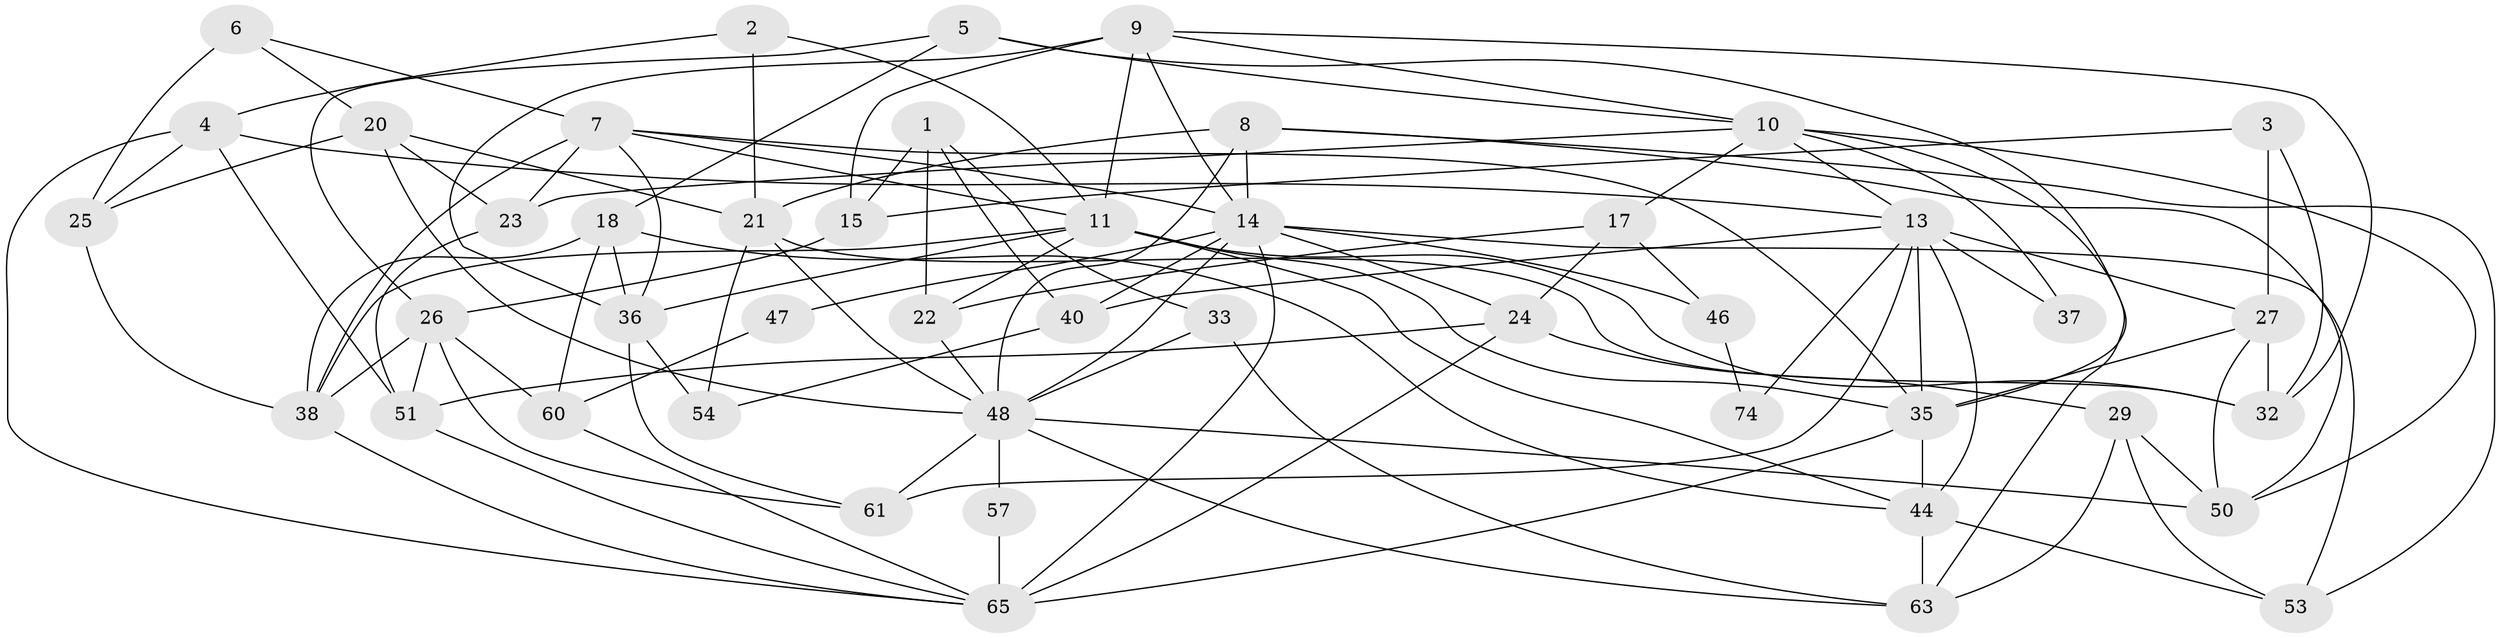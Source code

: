 // Generated by graph-tools (version 1.1) at 2025/24/03/03/25 07:24:03]
// undirected, 46 vertices, 114 edges
graph export_dot {
graph [start="1"]
  node [color=gray90,style=filled];
  1 [super="+75"];
  2;
  3;
  4 [super="+12"];
  5;
  6;
  7 [super="+56"];
  8 [super="+59"];
  9 [super="+67"];
  10 [super="+45"];
  11 [super="+19"];
  13 [super="+16"];
  14 [super="+28"];
  15 [super="+31"];
  17 [super="+52"];
  18 [super="+30"];
  20 [super="+42"];
  21 [super="+41"];
  22;
  23;
  24 [super="+62"];
  25 [super="+73"];
  26 [super="+58"];
  27 [super="+49"];
  29 [super="+39"];
  32 [super="+34"];
  33;
  35 [super="+43"];
  36 [super="+72"];
  37;
  38 [super="+70"];
  40 [super="+64"];
  44;
  46;
  47;
  48 [super="+55"];
  50;
  51 [super="+68"];
  53;
  54;
  57;
  60 [super="+69"];
  61;
  63 [super="+66"];
  65 [super="+71"];
  74;
  1 -- 33;
  1 -- 40;
  1 -- 22;
  1 -- 15 [weight=2];
  2 -- 11;
  2 -- 21;
  2 -- 4;
  3 -- 32;
  3 -- 15;
  3 -- 27;
  4 -- 25;
  4 -- 65;
  4 -- 51;
  4 -- 13;
  5 -- 35;
  5 -- 10;
  5 -- 18;
  5 -- 26;
  6 -- 20;
  6 -- 25 [weight=2];
  6 -- 7;
  7 -- 38 [weight=2];
  7 -- 23;
  7 -- 36;
  7 -- 11;
  7 -- 14;
  7 -- 35;
  8 -- 14;
  8 -- 48 [weight=2];
  8 -- 50;
  8 -- 21;
  8 -- 53;
  9 -- 10;
  9 -- 32;
  9 -- 36;
  9 -- 14;
  9 -- 11;
  9 -- 15;
  10 -- 23;
  10 -- 50;
  10 -- 17;
  10 -- 37;
  10 -- 13;
  10 -- 63;
  11 -- 44;
  11 -- 22;
  11 -- 36 [weight=2];
  11 -- 32;
  11 -- 38;
  11 -- 35;
  13 -- 74;
  13 -- 61;
  13 -- 37;
  13 -- 40;
  13 -- 44;
  13 -- 35;
  13 -- 27;
  14 -- 53;
  14 -- 46;
  14 -- 48;
  14 -- 40;
  14 -- 47;
  14 -- 65;
  14 -- 24;
  15 -- 26;
  17 -- 22;
  17 -- 46;
  17 -- 24;
  18 -- 36;
  18 -- 38;
  18 -- 44;
  18 -- 60 [weight=2];
  20 -- 21;
  20 -- 48;
  20 -- 25;
  20 -- 23;
  21 -- 48;
  21 -- 32;
  21 -- 54;
  22 -- 48;
  23 -- 51;
  24 -- 51;
  24 -- 65;
  24 -- 29;
  25 -- 38;
  26 -- 61;
  26 -- 38;
  26 -- 51;
  26 -- 60;
  27 -- 50;
  27 -- 32;
  27 -- 35;
  29 -- 53;
  29 -- 50;
  29 -- 63;
  33 -- 48;
  33 -- 63;
  35 -- 44;
  35 -- 65 [weight=2];
  36 -- 54;
  36 -- 61;
  38 -- 65;
  40 -- 54;
  44 -- 53;
  44 -- 63;
  46 -- 74;
  47 -- 60;
  48 -- 57;
  48 -- 50;
  48 -- 61;
  48 -- 63;
  51 -- 65;
  57 -- 65;
  60 -- 65;
}
